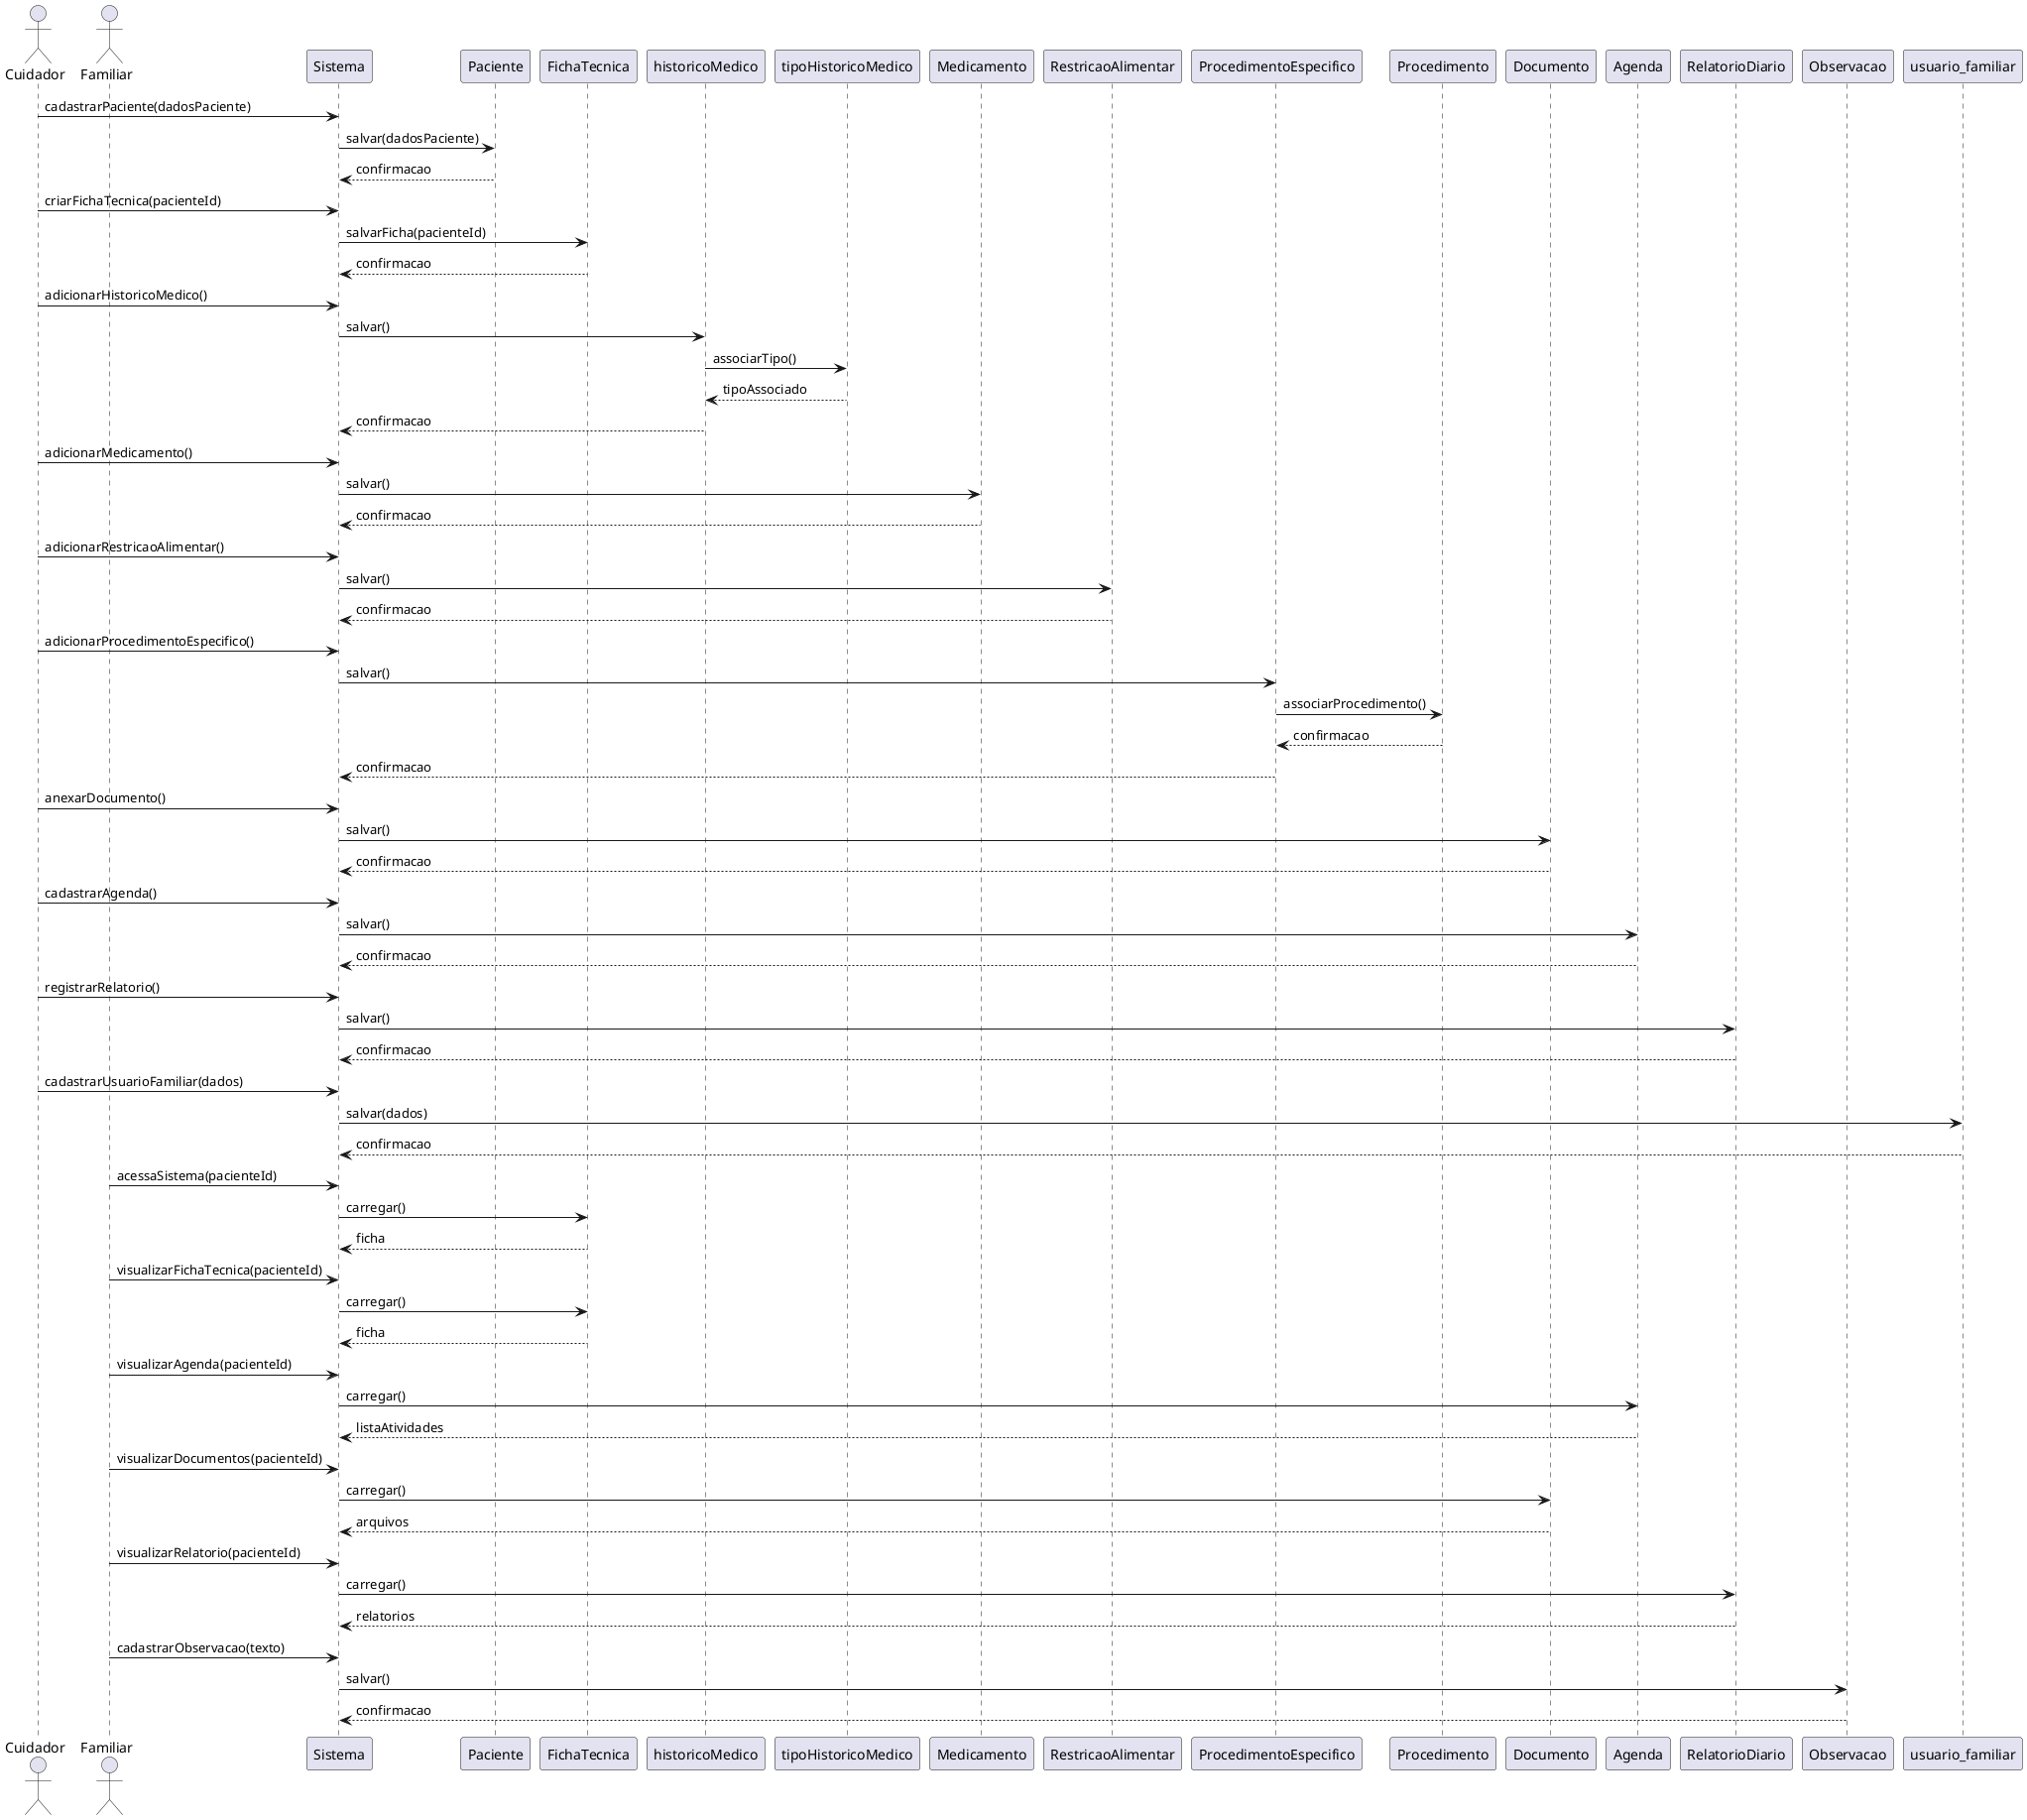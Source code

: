 @startuml
actor Cuidador
actor Familiar
participant Sistema
participant Paciente
participant FichaTecnica
participant historicoMedico
participant tipoHistoricoMedico
participant Medicamento
participant RestricaoAlimentar
participant ProcedimentoEspecifico
participant Procedimento
participant Documento
participant Agenda
participant RelatorioDiario
participant Observacao
participant usuario_familiar

' ---------------------------
' Fluxo do Cuidador
' ---------------------------
Cuidador -> Sistema : cadastrarPaciente(dadosPaciente)
Sistema -> Paciente : salvar(dadosPaciente)
Paciente --> Sistema : confirmacao

Cuidador -> Sistema : criarFichaTecnica(pacienteId)
Sistema -> FichaTecnica : salvarFicha(pacienteId)
FichaTecnica --> Sistema : confirmacao

Cuidador -> Sistema : adicionarHistoricoMedico()
Sistema -> historicoMedico : salvar()
historicoMedico -> tipoHistoricoMedico : associarTipo()
tipoHistoricoMedico --> historicoMedico : tipoAssociado
historicoMedico --> Sistema : confirmacao

Cuidador -> Sistema : adicionarMedicamento()
Sistema -> Medicamento : salvar()
Medicamento --> Sistema : confirmacao

Cuidador -> Sistema : adicionarRestricaoAlimentar()
Sistema -> RestricaoAlimentar : salvar()
RestricaoAlimentar --> Sistema : confirmacao

Cuidador -> Sistema : adicionarProcedimentoEspecifico()
Sistema -> ProcedimentoEspecifico : salvar()
ProcedimentoEspecifico -> Procedimento : associarProcedimento()
Procedimento --> ProcedimentoEspecifico : confirmacao
ProcedimentoEspecifico --> Sistema : confirmacao

Cuidador -> Sistema : anexarDocumento()
Sistema -> Documento : salvar()
Documento --> Sistema : confirmacao

Cuidador -> Sistema : cadastrarAgenda()
Sistema -> Agenda : salvar()
Agenda --> Sistema : confirmacao

Cuidador -> Sistema : registrarRelatorio()
Sistema -> RelatorioDiario : salvar()
RelatorioDiario --> Sistema : confirmacao

Cuidador -> Sistema : cadastrarUsuarioFamiliar(dados)
Sistema -> usuario_familiar : salvar(dados)
usuario_familiar --> Sistema : confirmacao

' ---------------------------
' Fluxo do Familiar
' ---------------------------
Familiar -> Sistema : acessaSistema(pacienteId)
Sistema -> FichaTecnica : carregar()
FichaTecnica --> Sistema : ficha

Familiar -> Sistema : visualizarFichaTecnica(pacienteId)
Sistema -> FichaTecnica : carregar()
FichaTecnica --> Sistema : ficha

Familiar -> Sistema : visualizarAgenda(pacienteId)
Sistema -> Agenda : carregar()
Agenda --> Sistema : listaAtividades

Familiar -> Sistema : visualizarDocumentos(pacienteId)
Sistema -> Documento : carregar()
Documento --> Sistema : arquivos

Familiar -> Sistema : visualizarRelatorio(pacienteId)
Sistema -> RelatorioDiario : carregar()
RelatorioDiario --> Sistema : relatorios

Familiar -> Sistema : cadastrarObservacao(texto)
Sistema -> Observacao : salvar()
Observacao --> Sistema : confirmacao

@enduml
